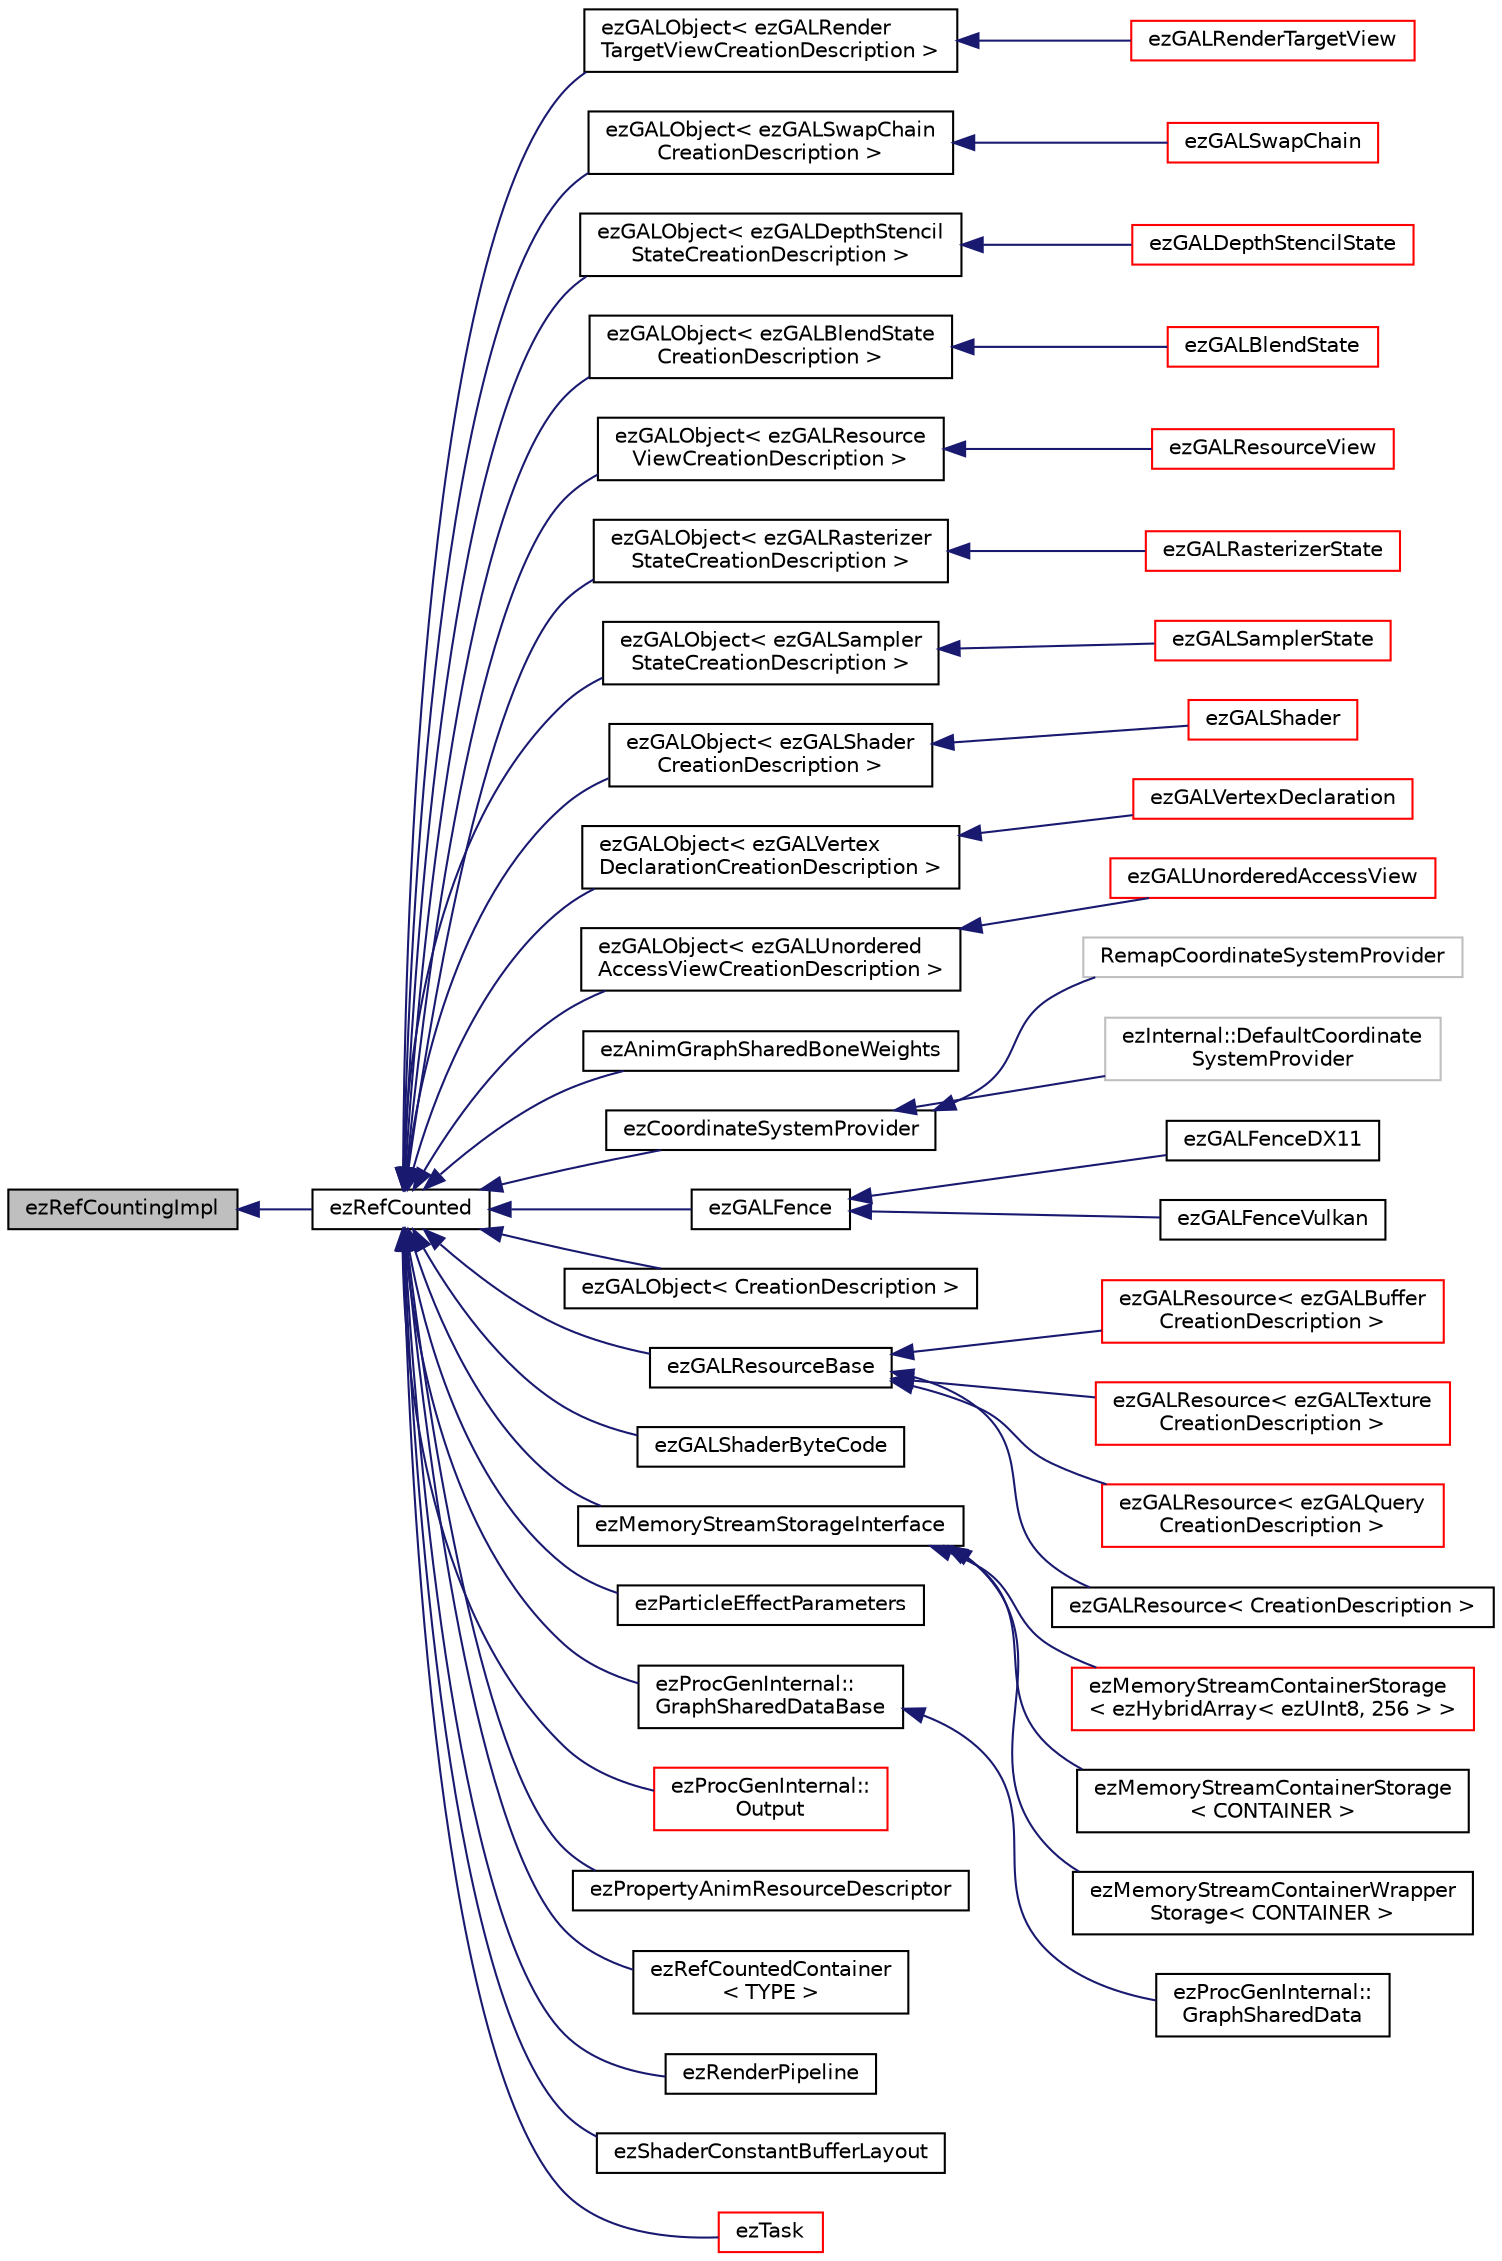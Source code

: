 digraph "ezRefCountingImpl"
{
 // LATEX_PDF_SIZE
  edge [fontname="Helvetica",fontsize="10",labelfontname="Helvetica",labelfontsize="10"];
  node [fontname="Helvetica",fontsize="10",shape=record];
  rankdir="LR";
  Node1 [label="ezRefCountingImpl",height=0.2,width=0.4,color="black", fillcolor="grey75", style="filled", fontcolor="black",tooltip=" "];
  Node1 -> Node2 [dir="back",color="midnightblue",fontsize="10",style="solid",fontname="Helvetica"];
  Node2 [label="ezRefCounted",height=0.2,width=0.4,color="black", fillcolor="white", style="filled",URL="$d2/d70/classez_ref_counted.htm",tooltip="Base class for reference counted objects."];
  Node2 -> Node3 [dir="back",color="midnightblue",fontsize="10",style="solid",fontname="Helvetica"];
  Node3 [label="ezGALObject\< ezGALRender\lTargetViewCreationDescription \>",height=0.2,width=0.4,color="black", fillcolor="white", style="filled",URL="$d3/dd3/classez_g_a_l_object.htm",tooltip=" "];
  Node3 -> Node4 [dir="back",color="midnightblue",fontsize="10",style="solid",fontname="Helvetica"];
  Node4 [label="ezGALRenderTargetView",height=0.2,width=0.4,color="red", fillcolor="white", style="filled",URL="$de/de0/classez_g_a_l_render_target_view.htm",tooltip=" "];
  Node2 -> Node7 [dir="back",color="midnightblue",fontsize="10",style="solid",fontname="Helvetica"];
  Node7 [label="ezGALObject\< ezGALSwapChain\lCreationDescription \>",height=0.2,width=0.4,color="black", fillcolor="white", style="filled",URL="$d3/dd3/classez_g_a_l_object.htm",tooltip=" "];
  Node7 -> Node8 [dir="back",color="midnightblue",fontsize="10",style="solid",fontname="Helvetica"];
  Node8 [label="ezGALSwapChain",height=0.2,width=0.4,color="red", fillcolor="white", style="filled",URL="$de/d39/classez_g_a_l_swap_chain.htm",tooltip=" "];
  Node2 -> Node11 [dir="back",color="midnightblue",fontsize="10",style="solid",fontname="Helvetica"];
  Node11 [label="ezGALObject\< ezGALDepthStencil\lStateCreationDescription \>",height=0.2,width=0.4,color="black", fillcolor="white", style="filled",URL="$d3/dd3/classez_g_a_l_object.htm",tooltip=" "];
  Node11 -> Node12 [dir="back",color="midnightblue",fontsize="10",style="solid",fontname="Helvetica"];
  Node12 [label="ezGALDepthStencilState",height=0.2,width=0.4,color="red", fillcolor="white", style="filled",URL="$d6/d95/classez_g_a_l_depth_stencil_state.htm",tooltip=" "];
  Node2 -> Node15 [dir="back",color="midnightblue",fontsize="10",style="solid",fontname="Helvetica"];
  Node15 [label="ezGALObject\< ezGALBlendState\lCreationDescription \>",height=0.2,width=0.4,color="black", fillcolor="white", style="filled",URL="$d3/dd3/classez_g_a_l_object.htm",tooltip=" "];
  Node15 -> Node16 [dir="back",color="midnightblue",fontsize="10",style="solid",fontname="Helvetica"];
  Node16 [label="ezGALBlendState",height=0.2,width=0.4,color="red", fillcolor="white", style="filled",URL="$da/d54/classez_g_a_l_blend_state.htm",tooltip=" "];
  Node2 -> Node19 [dir="back",color="midnightblue",fontsize="10",style="solid",fontname="Helvetica"];
  Node19 [label="ezGALObject\< ezGALResource\lViewCreationDescription \>",height=0.2,width=0.4,color="black", fillcolor="white", style="filled",URL="$d3/dd3/classez_g_a_l_object.htm",tooltip=" "];
  Node19 -> Node20 [dir="back",color="midnightblue",fontsize="10",style="solid",fontname="Helvetica"];
  Node20 [label="ezGALResourceView",height=0.2,width=0.4,color="red", fillcolor="white", style="filled",URL="$d3/d61/classez_g_a_l_resource_view.htm",tooltip=" "];
  Node2 -> Node23 [dir="back",color="midnightblue",fontsize="10",style="solid",fontname="Helvetica"];
  Node23 [label="ezGALObject\< ezGALRasterizer\lStateCreationDescription \>",height=0.2,width=0.4,color="black", fillcolor="white", style="filled",URL="$d3/dd3/classez_g_a_l_object.htm",tooltip=" "];
  Node23 -> Node24 [dir="back",color="midnightblue",fontsize="10",style="solid",fontname="Helvetica"];
  Node24 [label="ezGALRasterizerState",height=0.2,width=0.4,color="red", fillcolor="white", style="filled",URL="$de/ddb/classez_g_a_l_rasterizer_state.htm",tooltip=" "];
  Node2 -> Node27 [dir="back",color="midnightblue",fontsize="10",style="solid",fontname="Helvetica"];
  Node27 [label="ezGALObject\< ezGALSampler\lStateCreationDescription \>",height=0.2,width=0.4,color="black", fillcolor="white", style="filled",URL="$d3/dd3/classez_g_a_l_object.htm",tooltip=" "];
  Node27 -> Node28 [dir="back",color="midnightblue",fontsize="10",style="solid",fontname="Helvetica"];
  Node28 [label="ezGALSamplerState",height=0.2,width=0.4,color="red", fillcolor="white", style="filled",URL="$dc/dda/classez_g_a_l_sampler_state.htm",tooltip=" "];
  Node2 -> Node31 [dir="back",color="midnightblue",fontsize="10",style="solid",fontname="Helvetica"];
  Node31 [label="ezGALObject\< ezGALShader\lCreationDescription \>",height=0.2,width=0.4,color="black", fillcolor="white", style="filled",URL="$d3/dd3/classez_g_a_l_object.htm",tooltip=" "];
  Node31 -> Node32 [dir="back",color="midnightblue",fontsize="10",style="solid",fontname="Helvetica"];
  Node32 [label="ezGALShader",height=0.2,width=0.4,color="red", fillcolor="white", style="filled",URL="$d6/d44/classez_g_a_l_shader.htm",tooltip=" "];
  Node2 -> Node35 [dir="back",color="midnightblue",fontsize="10",style="solid",fontname="Helvetica"];
  Node35 [label="ezGALObject\< ezGALVertex\lDeclarationCreationDescription \>",height=0.2,width=0.4,color="black", fillcolor="white", style="filled",URL="$d3/dd3/classez_g_a_l_object.htm",tooltip=" "];
  Node35 -> Node36 [dir="back",color="midnightblue",fontsize="10",style="solid",fontname="Helvetica"];
  Node36 [label="ezGALVertexDeclaration",height=0.2,width=0.4,color="red", fillcolor="white", style="filled",URL="$de/ddf/classez_g_a_l_vertex_declaration.htm",tooltip=" "];
  Node2 -> Node39 [dir="back",color="midnightblue",fontsize="10",style="solid",fontname="Helvetica"];
  Node39 [label="ezGALObject\< ezGALUnordered\lAccessViewCreationDescription \>",height=0.2,width=0.4,color="black", fillcolor="white", style="filled",URL="$d3/dd3/classez_g_a_l_object.htm",tooltip=" "];
  Node39 -> Node40 [dir="back",color="midnightblue",fontsize="10",style="solid",fontname="Helvetica"];
  Node40 [label="ezGALUnorderedAccessView",height=0.2,width=0.4,color="red", fillcolor="white", style="filled",URL="$d0/d6c/classez_g_a_l_unordered_access_view.htm",tooltip=" "];
  Node2 -> Node43 [dir="back",color="midnightblue",fontsize="10",style="solid",fontname="Helvetica"];
  Node43 [label="ezAnimGraphSharedBoneWeights",height=0.2,width=0.4,color="black", fillcolor="white", style="filled",URL="$d3/d71/structez_anim_graph_shared_bone_weights.htm",tooltip=" "];
  Node2 -> Node44 [dir="back",color="midnightblue",fontsize="10",style="solid",fontname="Helvetica"];
  Node44 [label="ezCoordinateSystemProvider",height=0.2,width=0.4,color="black", fillcolor="white", style="filled",URL="$df/d57/classez_coordinate_system_provider.htm",tooltip=" "];
  Node44 -> Node45 [dir="back",color="midnightblue",fontsize="10",style="solid",fontname="Helvetica"];
  Node45 [label="RemapCoordinateSystemProvider",height=0.2,width=0.4,color="grey75", fillcolor="white", style="filled",tooltip=" "];
  Node44 -> Node46 [dir="back",color="midnightblue",fontsize="10",style="solid",fontname="Helvetica"];
  Node46 [label="ezInternal::DefaultCoordinate\lSystemProvider",height=0.2,width=0.4,color="grey75", fillcolor="white", style="filled",tooltip=" "];
  Node2 -> Node47 [dir="back",color="midnightblue",fontsize="10",style="solid",fontname="Helvetica"];
  Node47 [label="ezGALFence",height=0.2,width=0.4,color="black", fillcolor="white", style="filled",URL="$d0/dd1/classez_g_a_l_fence.htm",tooltip=" "];
  Node47 -> Node48 [dir="back",color="midnightblue",fontsize="10",style="solid",fontname="Helvetica"];
  Node48 [label="ezGALFenceDX11",height=0.2,width=0.4,color="black", fillcolor="white", style="filled",URL="$d9/d10/classez_g_a_l_fence_d_x11.htm",tooltip=" "];
  Node47 -> Node49 [dir="back",color="midnightblue",fontsize="10",style="solid",fontname="Helvetica"];
  Node49 [label="ezGALFenceVulkan",height=0.2,width=0.4,color="black", fillcolor="white", style="filled",URL="$de/d87/classez_g_a_l_fence_vulkan.htm",tooltip=" "];
  Node2 -> Node50 [dir="back",color="midnightblue",fontsize="10",style="solid",fontname="Helvetica"];
  Node50 [label="ezGALObject\< CreationDescription \>",height=0.2,width=0.4,color="black", fillcolor="white", style="filled",URL="$d3/dd3/classez_g_a_l_object.htm",tooltip="Base class for GAL objects, stores a creation description of the object and also allows for reference..."];
  Node2 -> Node51 [dir="back",color="midnightblue",fontsize="10",style="solid",fontname="Helvetica"];
  Node51 [label="ezGALResourceBase",height=0.2,width=0.4,color="black", fillcolor="white", style="filled",URL="$da/d70/classez_g_a_l_resource_base.htm",tooltip=" "];
  Node51 -> Node52 [dir="back",color="midnightblue",fontsize="10",style="solid",fontname="Helvetica"];
  Node52 [label="ezGALResource\< ezGALBuffer\lCreationDescription \>",height=0.2,width=0.4,color="red", fillcolor="white", style="filled",URL="$dd/dab/classez_g_a_l_resource.htm",tooltip=" "];
  Node51 -> Node56 [dir="back",color="midnightblue",fontsize="10",style="solid",fontname="Helvetica"];
  Node56 [label="ezGALResource\< ezGALTexture\lCreationDescription \>",height=0.2,width=0.4,color="red", fillcolor="white", style="filled",URL="$dd/dab/classez_g_a_l_resource.htm",tooltip=" "];
  Node51 -> Node61 [dir="back",color="midnightblue",fontsize="10",style="solid",fontname="Helvetica"];
  Node61 [label="ezGALResource\< ezGALQuery\lCreationDescription \>",height=0.2,width=0.4,color="red", fillcolor="white", style="filled",URL="$dd/dab/classez_g_a_l_resource.htm",tooltip=" "];
  Node51 -> Node65 [dir="back",color="midnightblue",fontsize="10",style="solid",fontname="Helvetica"];
  Node65 [label="ezGALResource\< CreationDescription \>",height=0.2,width=0.4,color="black", fillcolor="white", style="filled",URL="$dd/dab/classez_g_a_l_resource.htm",tooltip="Base class for GAL resources, stores a creation description of the object and also allows for referen..."];
  Node2 -> Node66 [dir="back",color="midnightblue",fontsize="10",style="solid",fontname="Helvetica"];
  Node66 [label="ezGALShaderByteCode",height=0.2,width=0.4,color="black", fillcolor="white", style="filled",URL="$d4/daa/classez_g_a_l_shader_byte_code.htm",tooltip="This class wraps shader byte code storage. Since byte code can have different requirements for alignm..."];
  Node2 -> Node67 [dir="back",color="midnightblue",fontsize="10",style="solid",fontname="Helvetica"];
  Node67 [label="ezMemoryStreamStorageInterface",height=0.2,width=0.4,color="black", fillcolor="white", style="filled",URL="$d1/d42/classez_memory_stream_storage_interface.htm",tooltip="Instances of this class act as storage for memory streams."];
  Node67 -> Node68 [dir="back",color="midnightblue",fontsize="10",style="solid",fontname="Helvetica"];
  Node68 [label="ezMemoryStreamContainerStorage\l\< ezHybridArray\< ezUInt8, 256 \> \>",height=0.2,width=0.4,color="red", fillcolor="white", style="filled",URL="$db/d52/classez_memory_stream_container_storage.htm",tooltip=" "];
  Node67 -> Node70 [dir="back",color="midnightblue",fontsize="10",style="solid",fontname="Helvetica"];
  Node70 [label="ezMemoryStreamContainerStorage\l\< CONTAINER \>",height=0.2,width=0.4,color="black", fillcolor="white", style="filled",URL="$db/d52/classez_memory_stream_container_storage.htm",tooltip="Templated implementation of ezMemoryStreamStorageInterface that adapts all standard ez containers to ..."];
  Node67 -> Node71 [dir="back",color="midnightblue",fontsize="10",style="solid",fontname="Helvetica"];
  Node71 [label="ezMemoryStreamContainerWrapper\lStorage\< CONTAINER \>",height=0.2,width=0.4,color="black", fillcolor="white", style="filled",URL="$d1/d19/classez_memory_stream_container_wrapper_storage.htm",tooltip="Wrapper around an existing container to implement ezMemoryStreamStorageInterface."];
  Node2 -> Node72 [dir="back",color="midnightblue",fontsize="10",style="solid",fontname="Helvetica"];
  Node72 [label="ezParticleEffectParameters",height=0.2,width=0.4,color="black", fillcolor="white", style="filled",URL="$dd/db4/classez_particle_effect_parameters.htm",tooltip=" "];
  Node2 -> Node73 [dir="back",color="midnightblue",fontsize="10",style="solid",fontname="Helvetica"];
  Node73 [label="ezProcGenInternal::\lGraphSharedDataBase",height=0.2,width=0.4,color="black", fillcolor="white", style="filled",URL="$d3/d77/structez_proc_gen_internal_1_1_graph_shared_data_base.htm",tooltip=" "];
  Node73 -> Node74 [dir="back",color="midnightblue",fontsize="10",style="solid",fontname="Helvetica"];
  Node74 [label="ezProcGenInternal::\lGraphSharedData",height=0.2,width=0.4,color="black", fillcolor="white", style="filled",URL="$d0/d3e/classez_proc_gen_internal_1_1_graph_shared_data.htm",tooltip=" "];
  Node2 -> Node75 [dir="back",color="midnightblue",fontsize="10",style="solid",fontname="Helvetica"];
  Node75 [label="ezProcGenInternal::\lOutput",height=0.2,width=0.4,color="red", fillcolor="white", style="filled",URL="$d0/d95/structez_proc_gen_internal_1_1_output.htm",tooltip=" "];
  Node2 -> Node78 [dir="back",color="midnightblue",fontsize="10",style="solid",fontname="Helvetica"];
  Node78 [label="ezPropertyAnimResourceDescriptor",height=0.2,width=0.4,color="black", fillcolor="white", style="filled",URL="$df/d6c/structez_property_anim_resource_descriptor.htm",tooltip=" "];
  Node2 -> Node79 [dir="back",color="midnightblue",fontsize="10",style="solid",fontname="Helvetica"];
  Node79 [label="ezRefCountedContainer\l\< TYPE \>",height=0.2,width=0.4,color="black", fillcolor="white", style="filled",URL="$d5/d61/classez_ref_counted_container.htm",tooltip=" "];
  Node2 -> Node80 [dir="back",color="midnightblue",fontsize="10",style="solid",fontname="Helvetica"];
  Node80 [label="ezRenderPipeline",height=0.2,width=0.4,color="black", fillcolor="white", style="filled",URL="$d8/dfa/classez_render_pipeline.htm",tooltip=" "];
  Node2 -> Node81 [dir="back",color="midnightblue",fontsize="10",style="solid",fontname="Helvetica"];
  Node81 [label="ezShaderConstantBufferLayout",height=0.2,width=0.4,color="black", fillcolor="white", style="filled",URL="$d4/d07/classez_shader_constant_buffer_layout.htm",tooltip=" "];
  Node2 -> Node82 [dir="back",color="midnightblue",fontsize="10",style="solid",fontname="Helvetica"];
  Node82 [label="ezTask",height=0.2,width=0.4,color="red", fillcolor="white", style="filled",URL="$dd/d2b/classez_task.htm",tooltip="Base class for custom tasks."];
}
